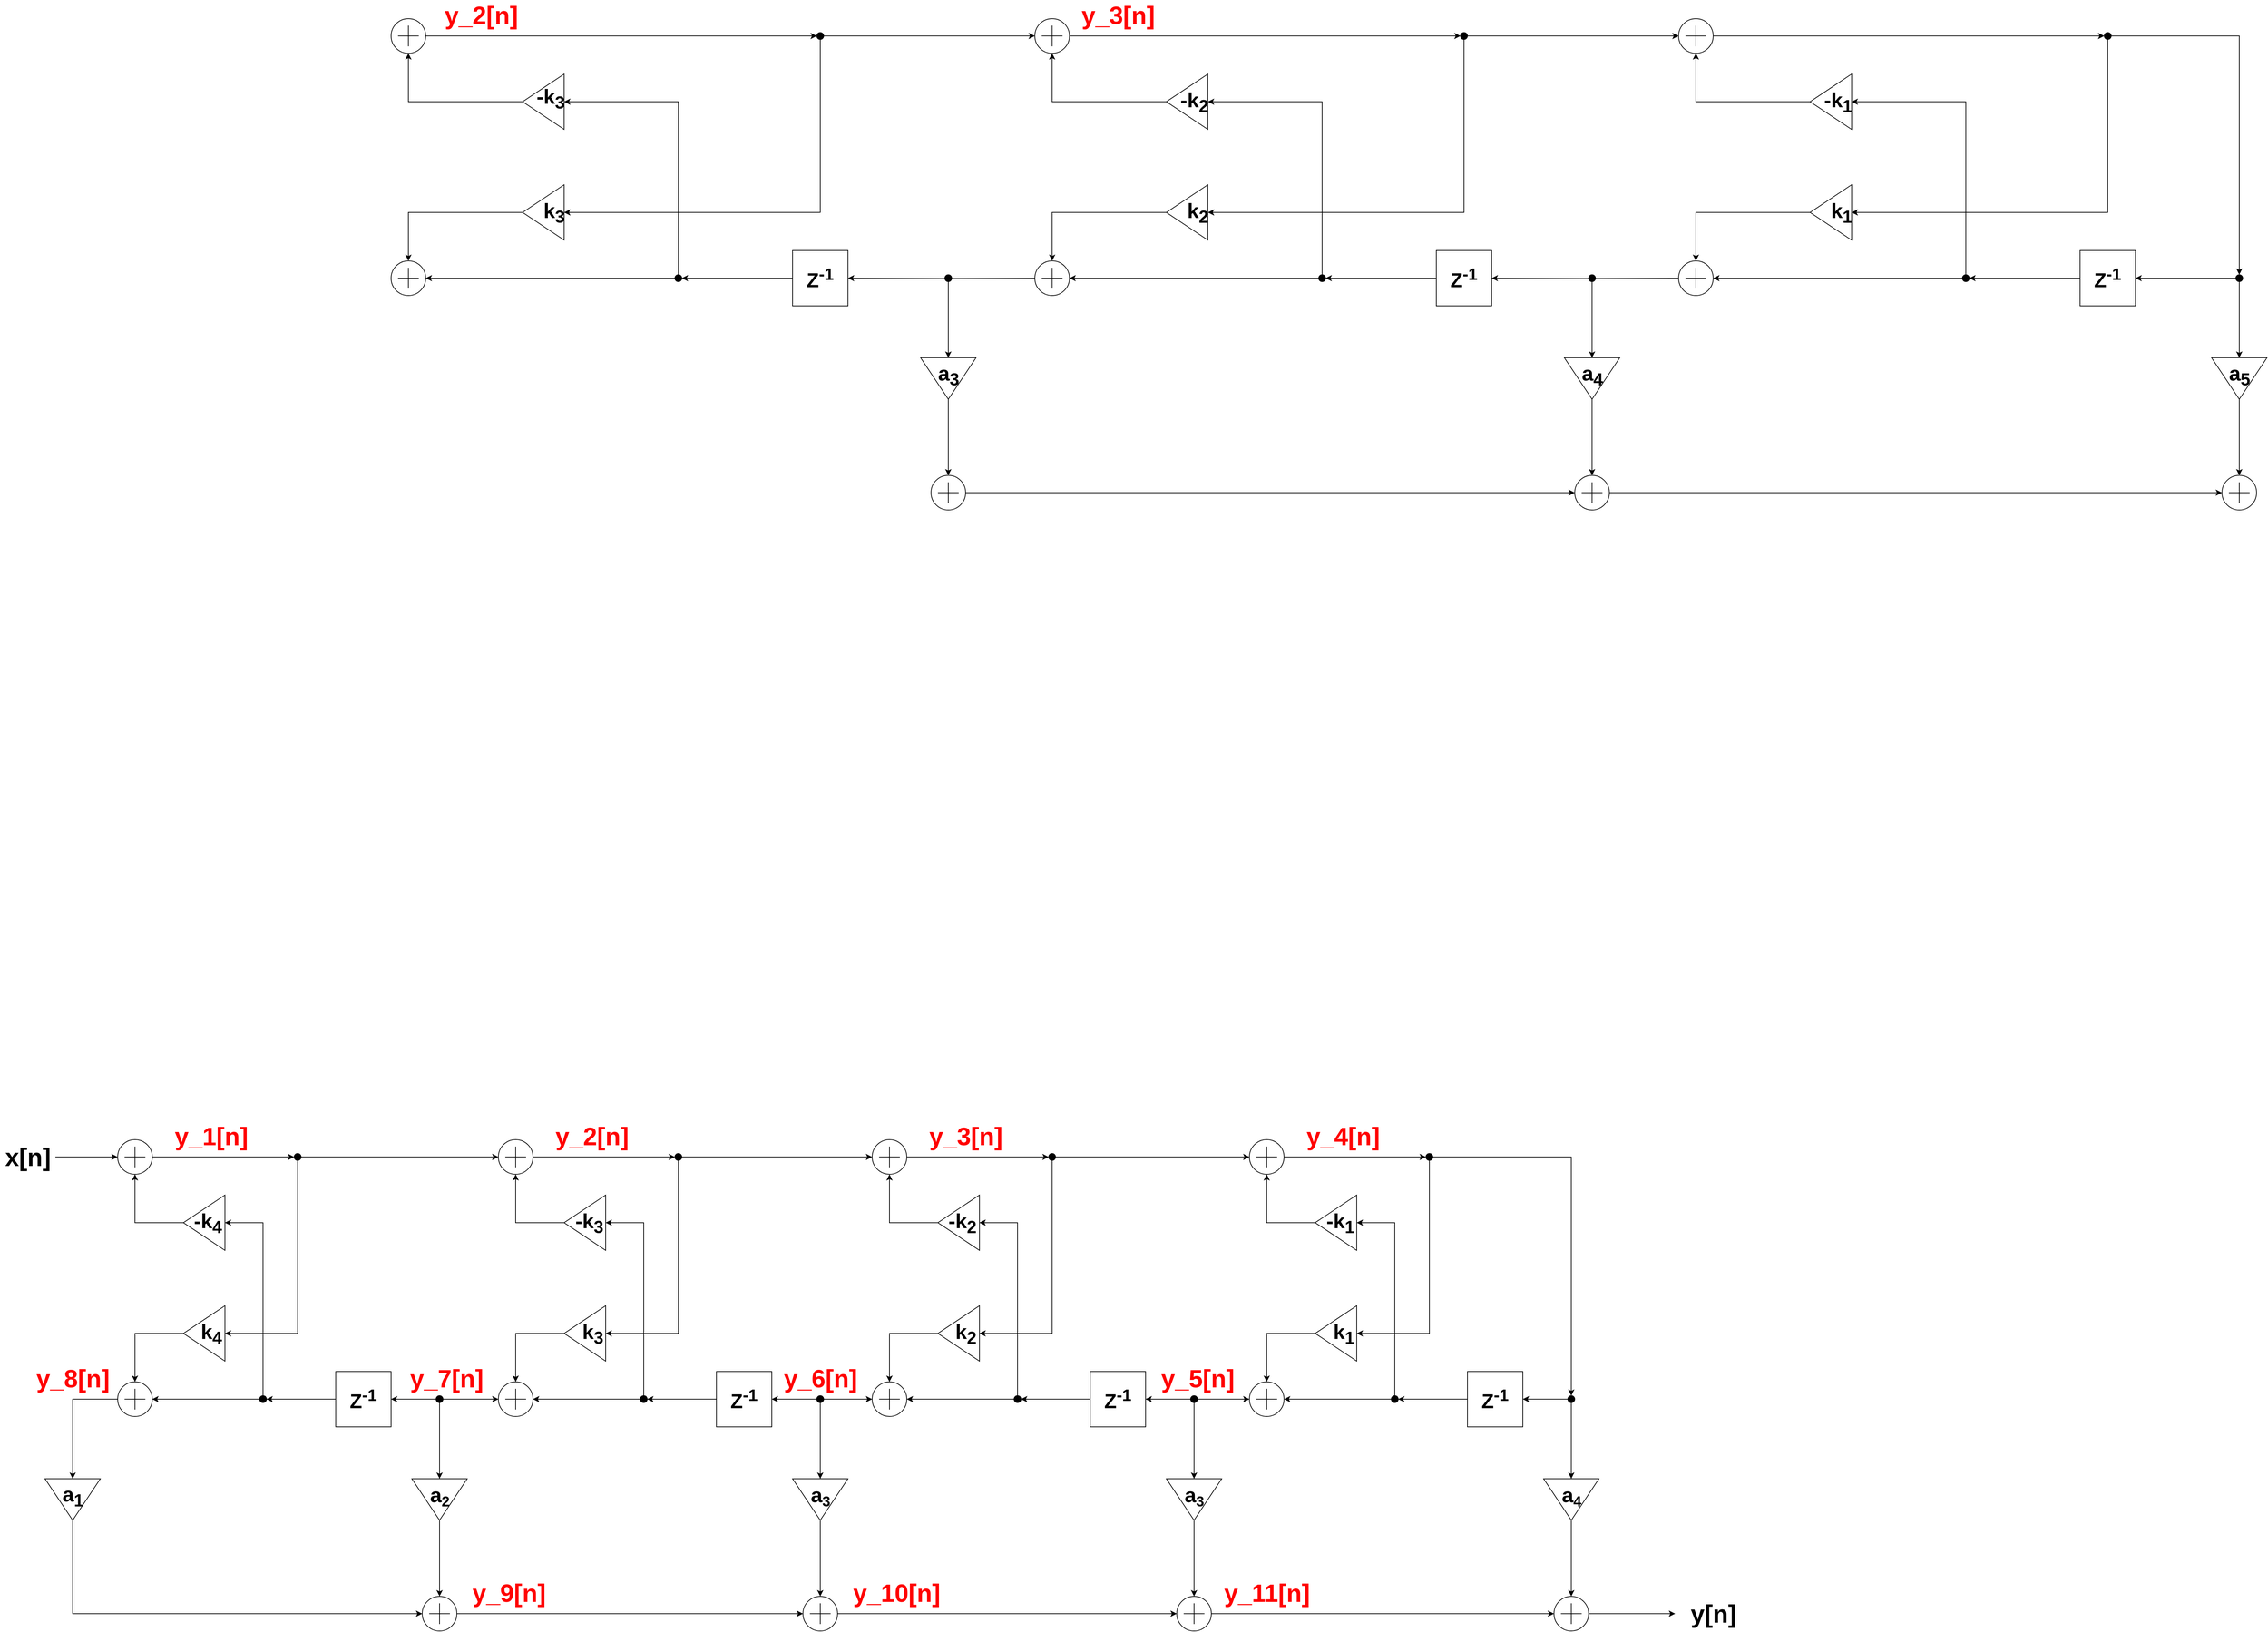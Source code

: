 <mxfile version="13.7.9" type="device"><diagram id="TLH9HuX4x9s3kHmrt8FE" name="Page-1"><mxGraphModel dx="3348" dy="2970" grid="0" gridSize="10" guides="1" tooltips="1" connect="1" arrows="1" fold="1" page="0" pageScale="1" pageWidth="3300" pageHeight="2339" math="0" shadow="0"><root><mxCell id="0"/><mxCell id="1" parent="0"/><mxCell id="tCllTkz69A5G_KE0RutI-3" value="" style="verticalLabelPosition=bottom;shadow=0;dashed=0;align=center;html=1;verticalAlign=top;shape=mxgraph.electrical.abstract.summation_point;" parent="1" vertex="1"><mxGeometry x="-395" y="400" width="50" height="50" as="geometry"/></mxCell><mxCell id="tCllTkz69A5G_KE0RutI-106" style="edgeStyle=orthogonalEdgeStyle;rounded=0;orthogonalLoop=1;jettySize=auto;html=1;entryX=0;entryY=0.5;entryDx=0;entryDy=0;" parent="1" source="tCllTkz69A5G_KE0RutI-8" target="tCllTkz69A5G_KE0RutI-105" edge="1"><mxGeometry relative="1" as="geometry"/></mxCell><mxCell id="tCllTkz69A5G_KE0RutI-8" value="" style="verticalLabelPosition=bottom;shadow=0;dashed=0;align=center;html=1;verticalAlign=top;shape=mxgraph.electrical.abstract.summation_point;" parent="1" vertex="1"><mxGeometry x="-395" y="750" width="50" height="50" as="geometry"/></mxCell><mxCell id="tCllTkz69A5G_KE0RutI-36" style="edgeStyle=orthogonalEdgeStyle;rounded=0;orthogonalLoop=1;jettySize=auto;html=1;" parent="1" source="tCllTkz69A5G_KE0RutI-87" target="tCllTkz69A5G_KE0RutI-26" edge="1"><mxGeometry relative="1" as="geometry"><mxPoint x="440" y="775" as="sourcePoint"/></mxGeometry></mxCell><mxCell id="tCllTkz69A5G_KE0RutI-30" style="edgeStyle=orthogonalEdgeStyle;rounded=0;orthogonalLoop=1;jettySize=auto;html=1;" parent="1" source="tCllTkz69A5G_KE0RutI-24" target="tCllTkz69A5G_KE0RutI-3" edge="1"><mxGeometry relative="1" as="geometry"/></mxCell><mxCell id="tCllTkz69A5G_KE0RutI-24" value="" style="triangle;whiteSpace=wrap;html=1;rotation=-180;" parent="1" vertex="1"><mxGeometry x="-300" y="480" width="60" height="80" as="geometry"/></mxCell><mxCell id="tCllTkz69A5G_KE0RutI-29" style="edgeStyle=orthogonalEdgeStyle;rounded=0;orthogonalLoop=1;jettySize=auto;html=1;entryX=0.5;entryY=0;entryDx=0;entryDy=0;entryPerimeter=0;" parent="1" source="tCllTkz69A5G_KE0RutI-25" target="tCllTkz69A5G_KE0RutI-8" edge="1"><mxGeometry relative="1" as="geometry"/></mxCell><mxCell id="tCllTkz69A5G_KE0RutI-25" value="" style="triangle;whiteSpace=wrap;html=1;rotation=-180;" parent="1" vertex="1"><mxGeometry x="-300" y="640" width="60" height="80" as="geometry"/></mxCell><mxCell id="tCllTkz69A5G_KE0RutI-27" style="edgeStyle=orthogonalEdgeStyle;rounded=0;orthogonalLoop=1;jettySize=auto;html=1;entryX=0;entryY=0.5;entryDx=0;entryDy=0;" parent="1" source="tCllTkz69A5G_KE0RutI-37" target="tCllTkz69A5G_KE0RutI-24" edge="1"><mxGeometry relative="1" as="geometry"><Array as="points"><mxPoint x="-185" y="520"/></Array></mxGeometry></mxCell><mxCell id="tCllTkz69A5G_KE0RutI-28" style="edgeStyle=orthogonalEdgeStyle;rounded=0;orthogonalLoop=1;jettySize=auto;html=1;entryX=1;entryY=0.5;entryDx=0;entryDy=0;entryPerimeter=0;" parent="1" source="tCllTkz69A5G_KE0RutI-37" target="tCllTkz69A5G_KE0RutI-8" edge="1"><mxGeometry relative="1" as="geometry"/></mxCell><mxCell id="tCllTkz69A5G_KE0RutI-26" value="&lt;b style=&quot;font-size: 29px&quot;&gt;Z&lt;sup&gt;-1&lt;/sup&gt;&lt;/b&gt;" style="whiteSpace=wrap;html=1;aspect=fixed;" parent="1" vertex="1"><mxGeometry x="-80" y="735" width="80" height="80" as="geometry"/></mxCell><mxCell id="tCllTkz69A5G_KE0RutI-35" style="edgeStyle=orthogonalEdgeStyle;rounded=0;orthogonalLoop=1;jettySize=auto;html=1;entryX=0;entryY=0.5;entryDx=0;entryDy=0;" parent="1" source="tCllTkz69A5G_KE0RutI-32" target="tCllTkz69A5G_KE0RutI-25" edge="1"><mxGeometry relative="1" as="geometry"><Array as="points"><mxPoint x="-135" y="680"/></Array></mxGeometry></mxCell><mxCell id="6Hbi205XoIA7AJZ-LuTN-124" style="edgeStyle=orthogonalEdgeStyle;rounded=0;orthogonalLoop=1;jettySize=auto;html=1;" edge="1" parent="1" source="tCllTkz69A5G_KE0RutI-32" target="6Hbi205XoIA7AJZ-LuTN-87"><mxGeometry relative="1" as="geometry"><mxPoint x="110" y="425" as="targetPoint"/></mxGeometry></mxCell><mxCell id="tCllTkz69A5G_KE0RutI-32" value="" style="ellipse;whiteSpace=wrap;html=1;aspect=fixed;fillColor=#000000;" parent="1" vertex="1"><mxGeometry x="-140" y="420" width="10" height="10" as="geometry"/></mxCell><mxCell id="tCllTkz69A5G_KE0RutI-34" style="edgeStyle=orthogonalEdgeStyle;rounded=0;orthogonalLoop=1;jettySize=auto;html=1;entryX=0;entryY=0.5;entryDx=0;entryDy=0;entryPerimeter=0;" parent="1" source="tCllTkz69A5G_KE0RutI-3" target="tCllTkz69A5G_KE0RutI-32" edge="1"><mxGeometry relative="1" as="geometry"><mxPoint x="-440" y="425" as="sourcePoint"/><mxPoint x="440" y="425" as="targetPoint"/></mxGeometry></mxCell><mxCell id="tCllTkz69A5G_KE0RutI-38" style="edgeStyle=orthogonalEdgeStyle;rounded=0;orthogonalLoop=1;jettySize=auto;html=1;entryX=1;entryY=0.5;entryDx=0;entryDy=0;entryPerimeter=0;" parent="1" source="tCllTkz69A5G_KE0RutI-26" target="tCllTkz69A5G_KE0RutI-37" edge="1"><mxGeometry relative="1" as="geometry"><mxPoint x="90" y="775" as="sourcePoint"/><mxPoint x="-440" y="775" as="targetPoint"/></mxGeometry></mxCell><mxCell id="tCllTkz69A5G_KE0RutI-104" style="edgeStyle=orthogonalEdgeStyle;rounded=0;orthogonalLoop=1;jettySize=auto;html=1;" parent="1" source="tCllTkz69A5G_KE0RutI-87" target="tCllTkz69A5G_KE0RutI-92" edge="1"><mxGeometry relative="1" as="geometry"/></mxCell><mxCell id="6Hbi205XoIA7AJZ-LuTN-123" style="edgeStyle=orthogonalEdgeStyle;rounded=0;orthogonalLoop=1;jettySize=auto;html=1;entryX=0;entryY=0.5;entryDx=0;entryDy=0;entryPerimeter=0;" edge="1" parent="1" source="tCllTkz69A5G_KE0RutI-87" target="6Hbi205XoIA7AJZ-LuTN-89"><mxGeometry relative="1" as="geometry"/></mxCell><mxCell id="tCllTkz69A5G_KE0RutI-87" value="" style="ellipse;whiteSpace=wrap;html=1;aspect=fixed;fillColor=#000000;" parent="1" vertex="1"><mxGeometry x="65" y="770" width="10" height="10" as="geometry"/></mxCell><mxCell id="tCllTkz69A5G_KE0RutI-112" style="edgeStyle=orthogonalEdgeStyle;rounded=0;orthogonalLoop=1;jettySize=auto;html=1;entryX=0.5;entryY=0;entryDx=0;entryDy=0;entryPerimeter=0;" parent="1" source="tCllTkz69A5G_KE0RutI-92" target="tCllTkz69A5G_KE0RutI-107" edge="1"><mxGeometry relative="1" as="geometry"/></mxCell><mxCell id="tCllTkz69A5G_KE0RutI-92" value="" style="triangle;whiteSpace=wrap;html=1;rotation=90;" parent="1" vertex="1"><mxGeometry x="40" y="880" width="60" height="80" as="geometry"/></mxCell><mxCell id="tCllTkz69A5G_KE0RutI-111" style="edgeStyle=orthogonalEdgeStyle;rounded=0;orthogonalLoop=1;jettySize=auto;html=1;entryX=0;entryY=0.5;entryDx=0;entryDy=0;entryPerimeter=0;exitX=1;exitY=0.5;exitDx=0;exitDy=0;" parent="1" source="tCllTkz69A5G_KE0RutI-105" target="tCllTkz69A5G_KE0RutI-107" edge="1"><mxGeometry relative="1" as="geometry"/></mxCell><mxCell id="tCllTkz69A5G_KE0RutI-105" value="" style="triangle;whiteSpace=wrap;html=1;rotation=90;" parent="1" vertex="1"><mxGeometry x="-490" y="880" width="60" height="80" as="geometry"/></mxCell><mxCell id="6Hbi205XoIA7AJZ-LuTN-125" style="edgeStyle=orthogonalEdgeStyle;rounded=0;orthogonalLoop=1;jettySize=auto;html=1;entryX=0;entryY=0.5;entryDx=0;entryDy=0;entryPerimeter=0;" edge="1" parent="1" source="tCllTkz69A5G_KE0RutI-107" target="6Hbi205XoIA7AJZ-LuTN-110"><mxGeometry relative="1" as="geometry"/></mxCell><mxCell id="tCllTkz69A5G_KE0RutI-107" value="" style="verticalLabelPosition=bottom;shadow=0;dashed=0;align=center;html=1;verticalAlign=top;shape=mxgraph.electrical.abstract.summation_point;" parent="1" vertex="1"><mxGeometry x="45" y="1060" width="50" height="50" as="geometry"/></mxCell><mxCell id="tCllTkz69A5G_KE0RutI-120" style="edgeStyle=orthogonalEdgeStyle;rounded=0;orthogonalLoop=1;jettySize=auto;html=1;entryX=0;entryY=0.5;entryDx=0;entryDy=0;entryPerimeter=0;" parent="1" source="tCllTkz69A5G_KE0RutI-119" target="tCllTkz69A5G_KE0RutI-3" edge="1"><mxGeometry relative="1" as="geometry"/></mxCell><mxCell id="tCllTkz69A5G_KE0RutI-119" value="&lt;b&gt;&lt;font style=&quot;font-size: 36px&quot;&gt;x[n]&lt;/font&gt;&lt;/b&gt;" style="text;html=1;align=center;verticalAlign=middle;resizable=0;points=[];autosize=1;" parent="1" vertex="1"><mxGeometry x="-565" y="410" width="80" height="30" as="geometry"/></mxCell><mxCell id="tCllTkz69A5G_KE0RutI-124" value="&lt;b&gt;&lt;font style=&quot;font-size: 30px&quot;&gt;a&lt;sub&gt;1&lt;/sub&gt;&lt;/font&gt;&lt;/b&gt;" style="text;html=1;align=center;verticalAlign=middle;resizable=0;points=[];autosize=1;" parent="1" vertex="1"><mxGeometry x="-485" y="900" width="50" height="30" as="geometry"/></mxCell><mxCell id="tCllTkz69A5G_KE0RutI-125" value="&lt;b&gt;&lt;font style=&quot;font-size: 30px&quot;&gt;a&lt;/font&gt;&lt;font style=&quot;font-size: 25px&quot;&gt;&lt;sub&gt;2&lt;/sub&gt;&lt;/font&gt;&lt;/b&gt;" style="text;html=1;align=center;verticalAlign=middle;resizable=0;points=[];autosize=1;" parent="1" vertex="1"><mxGeometry x="50" y="900" width="40" height="30" as="geometry"/></mxCell><mxCell id="tCllTkz69A5G_KE0RutI-135" value="&lt;span style=&quot;font-size: 30px&quot;&gt;&lt;b&gt;k&lt;sub&gt;4&lt;/sub&gt;&lt;/b&gt;&lt;/span&gt;" style="text;html=1;align=center;verticalAlign=middle;resizable=0;points=[];autosize=1;" parent="1" vertex="1"><mxGeometry x="-285" y="665" width="50" height="30" as="geometry"/></mxCell><mxCell id="tCllTkz69A5G_KE0RutI-136" value="&lt;span style=&quot;font-size: 30px&quot;&gt;&lt;b&gt;-k&lt;sub&gt;4&lt;/sub&gt;&lt;/b&gt;&lt;/span&gt;" style="text;html=1;align=center;verticalAlign=middle;resizable=0;points=[];autosize=1;" parent="1" vertex="1"><mxGeometry x="-295" y="505" width="60" height="30" as="geometry"/></mxCell><mxCell id="tCllTkz69A5G_KE0RutI-140" value="&lt;b&gt;&lt;font style=&quot;font-size: 36px&quot;&gt;y_1[n]&lt;/font&gt;&lt;/b&gt;" style="text;html=1;align=center;verticalAlign=middle;resizable=0;points=[];autosize=1;fontColor=#FF0000;" parent="1" vertex="1"><mxGeometry x="-320" y="380" width="120" height="30" as="geometry"/></mxCell><mxCell id="tCllTkz69A5G_KE0RutI-147" value="&lt;b&gt;&lt;font style=&quot;font-size: 36px&quot;&gt;y_8[n]&lt;/font&gt;&lt;/b&gt;" style="text;html=1;align=center;verticalAlign=middle;resizable=0;points=[];autosize=1;fontColor=#FF0000;" parent="1" vertex="1"><mxGeometry x="-520" y="730" width="120" height="30" as="geometry"/></mxCell><mxCell id="tCllTkz69A5G_KE0RutI-37" value="" style="ellipse;whiteSpace=wrap;html=1;aspect=fixed;fillColor=#000000;" parent="1" vertex="1"><mxGeometry x="-190" y="770" width="10" height="10" as="geometry"/></mxCell><mxCell id="6Hbi205XoIA7AJZ-LuTN-1" style="edgeStyle=orthogonalEdgeStyle;rounded=0;orthogonalLoop=1;jettySize=auto;html=1;entryX=0;entryY=0.5;entryDx=0;entryDy=0;" edge="1" parent="1" source="tCllTkz69A5G_KE0RutI-26" target="tCllTkz69A5G_KE0RutI-37"><mxGeometry relative="1" as="geometry"><mxPoint x="90" y="775" as="sourcePoint"/><mxPoint x="-240" y="520" as="targetPoint"/><Array as="points"><mxPoint x="-190" y="775"/></Array></mxGeometry></mxCell><mxCell id="6Hbi205XoIA7AJZ-LuTN-2" style="edgeStyle=orthogonalEdgeStyle;rounded=0;orthogonalLoop=1;jettySize=auto;html=1;entryX=0;entryY=0.5;entryDx=0;entryDy=0;entryPerimeter=0;" edge="1" parent="1" source="6Hbi205XoIA7AJZ-LuTN-14"><mxGeometry relative="1" as="geometry"><mxPoint x="930" y="-1195" as="targetPoint"/></mxGeometry></mxCell><mxCell id="6Hbi205XoIA7AJZ-LuTN-3" value="" style="verticalLabelPosition=bottom;shadow=0;dashed=0;align=center;html=1;verticalAlign=top;shape=mxgraph.electrical.abstract.summation_point;" vertex="1" parent="1"><mxGeometry y="-1220" width="50" height="50" as="geometry"/></mxCell><mxCell id="6Hbi205XoIA7AJZ-LuTN-4" value="" style="verticalLabelPosition=bottom;shadow=0;dashed=0;align=center;html=1;verticalAlign=top;shape=mxgraph.electrical.abstract.summation_point;" vertex="1" parent="1"><mxGeometry y="-870" width="50" height="50" as="geometry"/></mxCell><mxCell id="6Hbi205XoIA7AJZ-LuTN-5" style="edgeStyle=orthogonalEdgeStyle;rounded=0;orthogonalLoop=1;jettySize=auto;html=1;" edge="1" parent="1" target="6Hbi205XoIA7AJZ-LuTN-12"><mxGeometry relative="1" as="geometry"><mxPoint x="930" y="-845" as="sourcePoint"/></mxGeometry></mxCell><mxCell id="6Hbi205XoIA7AJZ-LuTN-6" style="edgeStyle=orthogonalEdgeStyle;rounded=0;orthogonalLoop=1;jettySize=auto;html=1;" edge="1" parent="1" source="6Hbi205XoIA7AJZ-LuTN-7" target="6Hbi205XoIA7AJZ-LuTN-3"><mxGeometry relative="1" as="geometry"/></mxCell><mxCell id="6Hbi205XoIA7AJZ-LuTN-7" value="" style="triangle;whiteSpace=wrap;html=1;rotation=-180;" vertex="1" parent="1"><mxGeometry x="190" y="-1140" width="60" height="80" as="geometry"/></mxCell><mxCell id="6Hbi205XoIA7AJZ-LuTN-8" style="edgeStyle=orthogonalEdgeStyle;rounded=0;orthogonalLoop=1;jettySize=auto;html=1;entryX=0.5;entryY=0;entryDx=0;entryDy=0;entryPerimeter=0;" edge="1" parent="1" source="6Hbi205XoIA7AJZ-LuTN-9" target="6Hbi205XoIA7AJZ-LuTN-4"><mxGeometry relative="1" as="geometry"/></mxCell><mxCell id="6Hbi205XoIA7AJZ-LuTN-9" value="" style="triangle;whiteSpace=wrap;html=1;rotation=-180;" vertex="1" parent="1"><mxGeometry x="190" y="-980" width="60" height="80" as="geometry"/></mxCell><mxCell id="6Hbi205XoIA7AJZ-LuTN-10" style="edgeStyle=orthogonalEdgeStyle;rounded=0;orthogonalLoop=1;jettySize=auto;html=1;entryX=0;entryY=0.5;entryDx=0;entryDy=0;" edge="1" parent="1" source="6Hbi205XoIA7AJZ-LuTN-12" target="6Hbi205XoIA7AJZ-LuTN-7"><mxGeometry relative="1" as="geometry"/></mxCell><mxCell id="6Hbi205XoIA7AJZ-LuTN-11" style="edgeStyle=orthogonalEdgeStyle;rounded=0;orthogonalLoop=1;jettySize=auto;html=1;entryX=1;entryY=0.5;entryDx=0;entryDy=0;entryPerimeter=0;" edge="1" parent="1" source="6Hbi205XoIA7AJZ-LuTN-16" target="6Hbi205XoIA7AJZ-LuTN-4"><mxGeometry relative="1" as="geometry"/></mxCell><mxCell id="6Hbi205XoIA7AJZ-LuTN-12" value="&lt;b style=&quot;font-size: 29px&quot;&gt;Z&lt;sup&gt;-1&lt;/sup&gt;&lt;/b&gt;" style="whiteSpace=wrap;html=1;aspect=fixed;" vertex="1" parent="1"><mxGeometry x="580" y="-885" width="80" height="80" as="geometry"/></mxCell><mxCell id="6Hbi205XoIA7AJZ-LuTN-13" style="edgeStyle=orthogonalEdgeStyle;rounded=0;orthogonalLoop=1;jettySize=auto;html=1;entryX=0;entryY=0.5;entryDx=0;entryDy=0;" edge="1" parent="1" source="6Hbi205XoIA7AJZ-LuTN-14" target="6Hbi205XoIA7AJZ-LuTN-9"><mxGeometry relative="1" as="geometry"><Array as="points"><mxPoint x="620" y="-940"/></Array></mxGeometry></mxCell><mxCell id="6Hbi205XoIA7AJZ-LuTN-14" value="" style="ellipse;whiteSpace=wrap;html=1;aspect=fixed;fillColor=#000000;" vertex="1" parent="1"><mxGeometry x="615" y="-1200" width="10" height="10" as="geometry"/></mxCell><mxCell id="6Hbi205XoIA7AJZ-LuTN-15" style="edgeStyle=orthogonalEdgeStyle;rounded=0;orthogonalLoop=1;jettySize=auto;html=1;entryX=0;entryY=0.5;entryDx=0;entryDy=0;entryPerimeter=0;" edge="1" parent="1" source="6Hbi205XoIA7AJZ-LuTN-3" target="6Hbi205XoIA7AJZ-LuTN-14"><mxGeometry relative="1" as="geometry"><mxPoint x="50" y="-1195" as="sourcePoint"/><mxPoint x="930" y="-1195" as="targetPoint"/></mxGeometry></mxCell><mxCell id="6Hbi205XoIA7AJZ-LuTN-16" value="" style="ellipse;whiteSpace=wrap;html=1;aspect=fixed;fillColor=#000000;" vertex="1" parent="1"><mxGeometry x="410" y="-850" width="10" height="10" as="geometry"/></mxCell><mxCell id="6Hbi205XoIA7AJZ-LuTN-17" style="edgeStyle=orthogonalEdgeStyle;rounded=0;orthogonalLoop=1;jettySize=auto;html=1;entryX=1;entryY=0.5;entryDx=0;entryDy=0;entryPerimeter=0;" edge="1" parent="1" source="6Hbi205XoIA7AJZ-LuTN-12" target="6Hbi205XoIA7AJZ-LuTN-16"><mxGeometry relative="1" as="geometry"><mxPoint x="580" y="-845" as="sourcePoint"/><mxPoint x="50" y="-845" as="targetPoint"/></mxGeometry></mxCell><mxCell id="6Hbi205XoIA7AJZ-LuTN-18" style="edgeStyle=orthogonalEdgeStyle;rounded=0;orthogonalLoop=1;jettySize=auto;html=1;entryX=0;entryY=0.5;entryDx=0;entryDy=0;entryPerimeter=0;" edge="1" parent="1" source="6Hbi205XoIA7AJZ-LuTN-30"><mxGeometry relative="1" as="geometry"><mxPoint x="1860" y="-1195" as="targetPoint"/></mxGeometry></mxCell><mxCell id="6Hbi205XoIA7AJZ-LuTN-19" value="" style="verticalLabelPosition=bottom;shadow=0;dashed=0;align=center;html=1;verticalAlign=top;shape=mxgraph.electrical.abstract.summation_point;" vertex="1" parent="1"><mxGeometry x="930" y="-1220" width="50" height="50" as="geometry"/></mxCell><mxCell id="6Hbi205XoIA7AJZ-LuTN-20" value="" style="verticalLabelPosition=bottom;shadow=0;dashed=0;align=center;html=1;verticalAlign=top;shape=mxgraph.electrical.abstract.summation_point;" vertex="1" parent="1"><mxGeometry x="930" y="-870" width="50" height="50" as="geometry"/></mxCell><mxCell id="6Hbi205XoIA7AJZ-LuTN-21" style="edgeStyle=orthogonalEdgeStyle;rounded=0;orthogonalLoop=1;jettySize=auto;html=1;" edge="1" parent="1" target="6Hbi205XoIA7AJZ-LuTN-28"><mxGeometry relative="1" as="geometry"><mxPoint x="1860" y="-845" as="sourcePoint"/></mxGeometry></mxCell><mxCell id="6Hbi205XoIA7AJZ-LuTN-22" style="edgeStyle=orthogonalEdgeStyle;rounded=0;orthogonalLoop=1;jettySize=auto;html=1;" edge="1" parent="1" source="6Hbi205XoIA7AJZ-LuTN-23" target="6Hbi205XoIA7AJZ-LuTN-19"><mxGeometry relative="1" as="geometry"/></mxCell><mxCell id="6Hbi205XoIA7AJZ-LuTN-23" value="" style="triangle;whiteSpace=wrap;html=1;rotation=-180;" vertex="1" parent="1"><mxGeometry x="1120" y="-1140" width="60" height="80" as="geometry"/></mxCell><mxCell id="6Hbi205XoIA7AJZ-LuTN-24" style="edgeStyle=orthogonalEdgeStyle;rounded=0;orthogonalLoop=1;jettySize=auto;html=1;entryX=0.5;entryY=0;entryDx=0;entryDy=0;entryPerimeter=0;" edge="1" parent="1" source="6Hbi205XoIA7AJZ-LuTN-25" target="6Hbi205XoIA7AJZ-LuTN-20"><mxGeometry relative="1" as="geometry"/></mxCell><mxCell id="6Hbi205XoIA7AJZ-LuTN-25" value="" style="triangle;whiteSpace=wrap;html=1;rotation=-180;" vertex="1" parent="1"><mxGeometry x="1120" y="-980" width="60" height="80" as="geometry"/></mxCell><mxCell id="6Hbi205XoIA7AJZ-LuTN-26" style="edgeStyle=orthogonalEdgeStyle;rounded=0;orthogonalLoop=1;jettySize=auto;html=1;entryX=0;entryY=0.5;entryDx=0;entryDy=0;" edge="1" parent="1" source="6Hbi205XoIA7AJZ-LuTN-28" target="6Hbi205XoIA7AJZ-LuTN-23"><mxGeometry relative="1" as="geometry"/></mxCell><mxCell id="6Hbi205XoIA7AJZ-LuTN-27" style="edgeStyle=orthogonalEdgeStyle;rounded=0;orthogonalLoop=1;jettySize=auto;html=1;entryX=1;entryY=0.5;entryDx=0;entryDy=0;entryPerimeter=0;" edge="1" parent="1" source="6Hbi205XoIA7AJZ-LuTN-32" target="6Hbi205XoIA7AJZ-LuTN-20"><mxGeometry relative="1" as="geometry"/></mxCell><mxCell id="6Hbi205XoIA7AJZ-LuTN-28" value="&lt;b style=&quot;font-size: 29px&quot;&gt;Z&lt;sup&gt;-1&lt;/sup&gt;&lt;/b&gt;" style="whiteSpace=wrap;html=1;aspect=fixed;" vertex="1" parent="1"><mxGeometry x="1510" y="-885" width="80" height="80" as="geometry"/></mxCell><mxCell id="6Hbi205XoIA7AJZ-LuTN-29" style="edgeStyle=orthogonalEdgeStyle;rounded=0;orthogonalLoop=1;jettySize=auto;html=1;entryX=0;entryY=0.5;entryDx=0;entryDy=0;" edge="1" parent="1" source="6Hbi205XoIA7AJZ-LuTN-30" target="6Hbi205XoIA7AJZ-LuTN-25"><mxGeometry relative="1" as="geometry"><Array as="points"><mxPoint x="1550" y="-940"/></Array></mxGeometry></mxCell><mxCell id="6Hbi205XoIA7AJZ-LuTN-30" value="" style="ellipse;whiteSpace=wrap;html=1;aspect=fixed;fillColor=#000000;" vertex="1" parent="1"><mxGeometry x="1545" y="-1200" width="10" height="10" as="geometry"/></mxCell><mxCell id="6Hbi205XoIA7AJZ-LuTN-31" style="edgeStyle=orthogonalEdgeStyle;rounded=0;orthogonalLoop=1;jettySize=auto;html=1;entryX=0;entryY=0.5;entryDx=0;entryDy=0;entryPerimeter=0;" edge="1" parent="1" source="6Hbi205XoIA7AJZ-LuTN-19" target="6Hbi205XoIA7AJZ-LuTN-30"><mxGeometry relative="1" as="geometry"><mxPoint x="980" y="-1195" as="sourcePoint"/><mxPoint x="1860" y="-1195" as="targetPoint"/></mxGeometry></mxCell><mxCell id="6Hbi205XoIA7AJZ-LuTN-32" value="" style="ellipse;whiteSpace=wrap;html=1;aspect=fixed;fillColor=#000000;" vertex="1" parent="1"><mxGeometry x="1340" y="-850" width="10" height="10" as="geometry"/></mxCell><mxCell id="6Hbi205XoIA7AJZ-LuTN-33" style="edgeStyle=orthogonalEdgeStyle;rounded=0;orthogonalLoop=1;jettySize=auto;html=1;entryX=1;entryY=0.5;entryDx=0;entryDy=0;entryPerimeter=0;" edge="1" parent="1" source="6Hbi205XoIA7AJZ-LuTN-28" target="6Hbi205XoIA7AJZ-LuTN-32"><mxGeometry relative="1" as="geometry"><mxPoint x="1510" y="-845" as="sourcePoint"/><mxPoint x="980" y="-845" as="targetPoint"/></mxGeometry></mxCell><mxCell id="6Hbi205XoIA7AJZ-LuTN-34" value="" style="verticalLabelPosition=bottom;shadow=0;dashed=0;align=center;html=1;verticalAlign=top;shape=mxgraph.electrical.abstract.summation_point;" vertex="1" parent="1"><mxGeometry x="1860" y="-1220" width="50" height="50" as="geometry"/></mxCell><mxCell id="6Hbi205XoIA7AJZ-LuTN-35" value="" style="verticalLabelPosition=bottom;shadow=0;dashed=0;align=center;html=1;verticalAlign=top;shape=mxgraph.electrical.abstract.summation_point;" vertex="1" parent="1"><mxGeometry x="1860" y="-870" width="50" height="50" as="geometry"/></mxCell><mxCell id="6Hbi205XoIA7AJZ-LuTN-36" style="edgeStyle=orthogonalEdgeStyle;rounded=0;orthogonalLoop=1;jettySize=auto;html=1;" edge="1" parent="1" source="6Hbi205XoIA7AJZ-LuTN-37" target="6Hbi205XoIA7AJZ-LuTN-34"><mxGeometry relative="1" as="geometry"/></mxCell><mxCell id="6Hbi205XoIA7AJZ-LuTN-37" value="" style="triangle;whiteSpace=wrap;html=1;rotation=-180;" vertex="1" parent="1"><mxGeometry x="2050" y="-1140" width="60" height="80" as="geometry"/></mxCell><mxCell id="6Hbi205XoIA7AJZ-LuTN-38" style="edgeStyle=orthogonalEdgeStyle;rounded=0;orthogonalLoop=1;jettySize=auto;html=1;entryX=0.5;entryY=0;entryDx=0;entryDy=0;entryPerimeter=0;" edge="1" parent="1" source="6Hbi205XoIA7AJZ-LuTN-39" target="6Hbi205XoIA7AJZ-LuTN-35"><mxGeometry relative="1" as="geometry"/></mxCell><mxCell id="6Hbi205XoIA7AJZ-LuTN-39" value="" style="triangle;whiteSpace=wrap;html=1;rotation=-180;" vertex="1" parent="1"><mxGeometry x="2050" y="-980" width="60" height="80" as="geometry"/></mxCell><mxCell id="6Hbi205XoIA7AJZ-LuTN-40" style="edgeStyle=orthogonalEdgeStyle;rounded=0;orthogonalLoop=1;jettySize=auto;html=1;entryX=0;entryY=0.5;entryDx=0;entryDy=0;" edge="1" parent="1" source="6Hbi205XoIA7AJZ-LuTN-42" target="6Hbi205XoIA7AJZ-LuTN-37"><mxGeometry relative="1" as="geometry"/></mxCell><mxCell id="6Hbi205XoIA7AJZ-LuTN-41" style="edgeStyle=orthogonalEdgeStyle;rounded=0;orthogonalLoop=1;jettySize=auto;html=1;entryX=1;entryY=0.5;entryDx=0;entryDy=0;entryPerimeter=0;" edge="1" parent="1" source="6Hbi205XoIA7AJZ-LuTN-46" target="6Hbi205XoIA7AJZ-LuTN-35"><mxGeometry relative="1" as="geometry"/></mxCell><mxCell id="6Hbi205XoIA7AJZ-LuTN-42" value="&lt;b style=&quot;font-size: 29px&quot;&gt;Z&lt;sup&gt;-1&lt;/sup&gt;&lt;/b&gt;" style="whiteSpace=wrap;html=1;aspect=fixed;" vertex="1" parent="1"><mxGeometry x="2440" y="-885" width="80" height="80" as="geometry"/></mxCell><mxCell id="6Hbi205XoIA7AJZ-LuTN-43" style="edgeStyle=orthogonalEdgeStyle;rounded=0;orthogonalLoop=1;jettySize=auto;html=1;entryX=0;entryY=0.5;entryDx=0;entryDy=0;" edge="1" parent="1" source="6Hbi205XoIA7AJZ-LuTN-44" target="6Hbi205XoIA7AJZ-LuTN-39"><mxGeometry relative="1" as="geometry"><Array as="points"><mxPoint x="2480" y="-940"/></Array></mxGeometry></mxCell><mxCell id="6Hbi205XoIA7AJZ-LuTN-44" value="" style="ellipse;whiteSpace=wrap;html=1;aspect=fixed;fillColor=#000000;" vertex="1" parent="1"><mxGeometry x="2475" y="-1200" width="10" height="10" as="geometry"/></mxCell><mxCell id="6Hbi205XoIA7AJZ-LuTN-45" style="edgeStyle=orthogonalEdgeStyle;rounded=0;orthogonalLoop=1;jettySize=auto;html=1;entryX=0;entryY=0.5;entryDx=0;entryDy=0;entryPerimeter=0;" edge="1" parent="1" source="6Hbi205XoIA7AJZ-LuTN-34" target="6Hbi205XoIA7AJZ-LuTN-44"><mxGeometry relative="1" as="geometry"><mxPoint x="1910" y="-1195" as="sourcePoint"/><mxPoint x="2790" y="-1195" as="targetPoint"/></mxGeometry></mxCell><mxCell id="6Hbi205XoIA7AJZ-LuTN-46" value="" style="ellipse;whiteSpace=wrap;html=1;aspect=fixed;fillColor=#000000;" vertex="1" parent="1"><mxGeometry x="2270" y="-850" width="10" height="10" as="geometry"/></mxCell><mxCell id="6Hbi205XoIA7AJZ-LuTN-47" style="edgeStyle=orthogonalEdgeStyle;rounded=0;orthogonalLoop=1;jettySize=auto;html=1;entryX=1;entryY=0.5;entryDx=0;entryDy=0;entryPerimeter=0;" edge="1" parent="1" source="6Hbi205XoIA7AJZ-LuTN-42" target="6Hbi205XoIA7AJZ-LuTN-46"><mxGeometry relative="1" as="geometry"><mxPoint x="2440" y="-845" as="sourcePoint"/><mxPoint x="1910" y="-845" as="targetPoint"/></mxGeometry></mxCell><mxCell id="6Hbi205XoIA7AJZ-LuTN-48" style="edgeStyle=orthogonalEdgeStyle;rounded=0;orthogonalLoop=1;jettySize=auto;html=1;" edge="1" parent="1" source="6Hbi205XoIA7AJZ-LuTN-49" target="6Hbi205XoIA7AJZ-LuTN-55"><mxGeometry relative="1" as="geometry"/></mxCell><mxCell id="6Hbi205XoIA7AJZ-LuTN-49" value="" style="ellipse;whiteSpace=wrap;html=1;aspect=fixed;fillColor=#000000;" vertex="1" parent="1"><mxGeometry x="800" y="-850" width="10" height="10" as="geometry"/></mxCell><mxCell id="6Hbi205XoIA7AJZ-LuTN-50" style="edgeStyle=orthogonalEdgeStyle;rounded=0;orthogonalLoop=1;jettySize=auto;html=1;" edge="1" parent="1" source="6Hbi205XoIA7AJZ-LuTN-51" target="6Hbi205XoIA7AJZ-LuTN-53"><mxGeometry relative="1" as="geometry"/></mxCell><mxCell id="6Hbi205XoIA7AJZ-LuTN-51" value="" style="ellipse;whiteSpace=wrap;html=1;aspect=fixed;fillColor=#000000;" vertex="1" parent="1"><mxGeometry x="1730" y="-850" width="10" height="10" as="geometry"/></mxCell><mxCell id="6Hbi205XoIA7AJZ-LuTN-52" style="edgeStyle=orthogonalEdgeStyle;rounded=0;orthogonalLoop=1;jettySize=auto;html=1;entryX=0.5;entryY=0;entryDx=0;entryDy=0;entryPerimeter=0;" edge="1" parent="1" source="6Hbi205XoIA7AJZ-LuTN-53" target="6Hbi205XoIA7AJZ-LuTN-65"><mxGeometry relative="1" as="geometry"/></mxCell><mxCell id="6Hbi205XoIA7AJZ-LuTN-53" value="" style="triangle;whiteSpace=wrap;html=1;rotation=90;" vertex="1" parent="1"><mxGeometry x="1705" y="-740" width="60" height="80" as="geometry"/></mxCell><mxCell id="6Hbi205XoIA7AJZ-LuTN-54" style="edgeStyle=orthogonalEdgeStyle;rounded=0;orthogonalLoop=1;jettySize=auto;html=1;entryX=0.5;entryY=0;entryDx=0;entryDy=0;entryPerimeter=0;" edge="1" parent="1" source="6Hbi205XoIA7AJZ-LuTN-55" target="6Hbi205XoIA7AJZ-LuTN-63"><mxGeometry relative="1" as="geometry"/></mxCell><mxCell id="6Hbi205XoIA7AJZ-LuTN-55" value="" style="triangle;whiteSpace=wrap;html=1;rotation=90;" vertex="1" parent="1"><mxGeometry x="775" y="-740" width="60" height="80" as="geometry"/></mxCell><mxCell id="6Hbi205XoIA7AJZ-LuTN-56" style="edgeStyle=orthogonalEdgeStyle;rounded=0;orthogonalLoop=1;jettySize=auto;html=1;entryX=0.5;entryY=0;entryDx=0;entryDy=0;entryPerimeter=0;" edge="1" parent="1" source="6Hbi205XoIA7AJZ-LuTN-57" target="6Hbi205XoIA7AJZ-LuTN-67"><mxGeometry relative="1" as="geometry"/></mxCell><mxCell id="6Hbi205XoIA7AJZ-LuTN-57" value="" style="triangle;whiteSpace=wrap;html=1;rotation=90;" vertex="1" parent="1"><mxGeometry x="2640" y="-740" width="60" height="80" as="geometry"/></mxCell><mxCell id="6Hbi205XoIA7AJZ-LuTN-58" style="edgeStyle=orthogonalEdgeStyle;rounded=0;orthogonalLoop=1;jettySize=auto;html=1;" edge="1" parent="1" source="6Hbi205XoIA7AJZ-LuTN-60" target="6Hbi205XoIA7AJZ-LuTN-42"><mxGeometry relative="1" as="geometry"/></mxCell><mxCell id="6Hbi205XoIA7AJZ-LuTN-59" style="edgeStyle=orthogonalEdgeStyle;rounded=0;orthogonalLoop=1;jettySize=auto;html=1;" edge="1" parent="1" source="6Hbi205XoIA7AJZ-LuTN-60" target="6Hbi205XoIA7AJZ-LuTN-57"><mxGeometry relative="1" as="geometry"/></mxCell><mxCell id="6Hbi205XoIA7AJZ-LuTN-60" value="" style="ellipse;whiteSpace=wrap;html=1;aspect=fixed;fillColor=#000000;" vertex="1" parent="1"><mxGeometry x="2665" y="-850" width="10" height="10" as="geometry"/></mxCell><mxCell id="6Hbi205XoIA7AJZ-LuTN-61" style="edgeStyle=orthogonalEdgeStyle;rounded=0;orthogonalLoop=1;jettySize=auto;html=1;entryX=0.5;entryY=0;entryDx=0;entryDy=0;" edge="1" parent="1" source="6Hbi205XoIA7AJZ-LuTN-44" target="6Hbi205XoIA7AJZ-LuTN-60"><mxGeometry relative="1" as="geometry"><mxPoint x="2520" y="-845" as="targetPoint"/><mxPoint x="2485" y="-1195" as="sourcePoint"/><Array as="points"/></mxGeometry></mxCell><mxCell id="6Hbi205XoIA7AJZ-LuTN-62" style="edgeStyle=orthogonalEdgeStyle;rounded=0;orthogonalLoop=1;jettySize=auto;html=1;entryX=0;entryY=0.5;entryDx=0;entryDy=0;entryPerimeter=0;" edge="1" parent="1" source="6Hbi205XoIA7AJZ-LuTN-63" target="6Hbi205XoIA7AJZ-LuTN-65"><mxGeometry relative="1" as="geometry"/></mxCell><mxCell id="6Hbi205XoIA7AJZ-LuTN-63" value="" style="verticalLabelPosition=bottom;shadow=0;dashed=0;align=center;html=1;verticalAlign=top;shape=mxgraph.electrical.abstract.summation_point;" vertex="1" parent="1"><mxGeometry x="780" y="-560" width="50" height="50" as="geometry"/></mxCell><mxCell id="6Hbi205XoIA7AJZ-LuTN-64" style="edgeStyle=orthogonalEdgeStyle;rounded=0;orthogonalLoop=1;jettySize=auto;html=1;entryX=0;entryY=0.5;entryDx=0;entryDy=0;entryPerimeter=0;" edge="1" parent="1" source="6Hbi205XoIA7AJZ-LuTN-65" target="6Hbi205XoIA7AJZ-LuTN-67"><mxGeometry relative="1" as="geometry"/></mxCell><mxCell id="6Hbi205XoIA7AJZ-LuTN-65" value="" style="verticalLabelPosition=bottom;shadow=0;dashed=0;align=center;html=1;verticalAlign=top;shape=mxgraph.electrical.abstract.summation_point;" vertex="1" parent="1"><mxGeometry x="1710" y="-560" width="50" height="50" as="geometry"/></mxCell><mxCell id="6Hbi205XoIA7AJZ-LuTN-67" value="" style="verticalLabelPosition=bottom;shadow=0;dashed=0;align=center;html=1;verticalAlign=top;shape=mxgraph.electrical.abstract.summation_point;" vertex="1" parent="1"><mxGeometry x="2645" y="-560" width="50" height="50" as="geometry"/></mxCell><mxCell id="6Hbi205XoIA7AJZ-LuTN-68" value="&lt;b&gt;&lt;font style=&quot;font-size: 36px&quot;&gt;y[n]&lt;/font&gt;&lt;/b&gt;" style="text;html=1;align=center;verticalAlign=middle;resizable=0;points=[];autosize=1;" vertex="1" parent="1"><mxGeometry x="1870" y="1070" width="80" height="30" as="geometry"/></mxCell><mxCell id="6Hbi205XoIA7AJZ-LuTN-69" value="&lt;b&gt;&lt;font style=&quot;font-size: 30px&quot;&gt;a&lt;sub&gt;3&lt;/sub&gt;&lt;/font&gt;&lt;/b&gt;" style="text;html=1;align=center;verticalAlign=middle;resizable=0;points=[];autosize=1;" vertex="1" parent="1"><mxGeometry x="780" y="-720" width="50" height="30" as="geometry"/></mxCell><mxCell id="6Hbi205XoIA7AJZ-LuTN-70" value="&lt;b&gt;&lt;font style=&quot;font-size: 30px&quot;&gt;a&lt;sub&gt;4&lt;/sub&gt;&lt;/font&gt;&lt;/b&gt;" style="text;html=1;align=center;verticalAlign=middle;resizable=0;points=[];autosize=1;" vertex="1" parent="1"><mxGeometry x="1710" y="-720" width="50" height="30" as="geometry"/></mxCell><mxCell id="6Hbi205XoIA7AJZ-LuTN-71" value="&lt;b&gt;&lt;font style=&quot;font-size: 30px&quot;&gt;a&lt;sub&gt;5&lt;/sub&gt;&lt;/font&gt;&lt;/b&gt;" style="text;html=1;align=center;verticalAlign=middle;resizable=0;points=[];autosize=1;" vertex="1" parent="1"><mxGeometry x="2645" y="-720" width="50" height="30" as="geometry"/></mxCell><mxCell id="6Hbi205XoIA7AJZ-LuTN-72" value="&lt;span style=&quot;font-size: 30px&quot;&gt;&lt;b&gt;k&lt;sub&gt;1&lt;/sub&gt;&lt;/b&gt;&lt;/span&gt;" style="text;html=1;align=center;verticalAlign=middle;resizable=0;points=[];autosize=1;" vertex="1" parent="1"><mxGeometry x="2070" y="-955" width="50" height="30" as="geometry"/></mxCell><mxCell id="6Hbi205XoIA7AJZ-LuTN-73" value="&lt;span style=&quot;font-size: 30px&quot;&gt;&lt;b&gt;-k&lt;sub&gt;1&lt;/sub&gt;&lt;/b&gt;&lt;/span&gt;" style="text;html=1;align=center;verticalAlign=middle;resizable=0;points=[];autosize=1;" vertex="1" parent="1"><mxGeometry x="2060" y="-1115" width="60" height="30" as="geometry"/></mxCell><mxCell id="6Hbi205XoIA7AJZ-LuTN-74" value="&lt;span style=&quot;font-size: 30px&quot;&gt;&lt;b&gt;k&lt;sub&gt;2&lt;/sub&gt;&lt;/b&gt;&lt;/span&gt;" style="text;html=1;align=center;verticalAlign=middle;resizable=0;points=[];autosize=1;" vertex="1" parent="1"><mxGeometry x="1140" y="-955" width="50" height="30" as="geometry"/></mxCell><mxCell id="6Hbi205XoIA7AJZ-LuTN-75" value="&lt;span style=&quot;font-size: 30px&quot;&gt;&lt;b&gt;k&lt;sub&gt;3&lt;/sub&gt;&lt;/b&gt;&lt;/span&gt;" style="text;html=1;align=center;verticalAlign=middle;resizable=0;points=[];autosize=1;" vertex="1" parent="1"><mxGeometry x="210" y="-955" width="50" height="30" as="geometry"/></mxCell><mxCell id="6Hbi205XoIA7AJZ-LuTN-76" value="&lt;span style=&quot;font-size: 30px&quot;&gt;&lt;b&gt;-k&lt;sub&gt;3&lt;/sub&gt;&lt;/b&gt;&lt;/span&gt;" style="text;html=1;align=center;verticalAlign=middle;resizable=0;points=[];autosize=1;" vertex="1" parent="1"><mxGeometry x="200" y="-1120" width="60" height="30" as="geometry"/></mxCell><mxCell id="6Hbi205XoIA7AJZ-LuTN-77" value="&lt;span style=&quot;font-size: 30px&quot;&gt;&lt;b&gt;-k&lt;sub&gt;2&lt;/sub&gt;&lt;/b&gt;&lt;/span&gt;" style="text;html=1;align=center;verticalAlign=middle;resizable=0;points=[];autosize=1;" vertex="1" parent="1"><mxGeometry x="1130" y="-1115" width="60" height="30" as="geometry"/></mxCell><mxCell id="6Hbi205XoIA7AJZ-LuTN-78" value="&lt;b&gt;&lt;font style=&quot;font-size: 36px&quot;&gt;y_2[n]&lt;/font&gt;&lt;/b&gt;" style="text;html=1;align=center;verticalAlign=middle;resizable=0;points=[];autosize=1;fontColor=#FF0000;" vertex="1" parent="1"><mxGeometry x="70" y="-1240" width="120" height="30" as="geometry"/></mxCell><mxCell id="6Hbi205XoIA7AJZ-LuTN-79" value="&lt;b&gt;&lt;font style=&quot;font-size: 36px&quot;&gt;y_3[n]&lt;/font&gt;&lt;/b&gt;" style="text;html=1;align=center;verticalAlign=middle;resizable=0;points=[];autosize=1;fontColor=#FF0000;" vertex="1" parent="1"><mxGeometry x="990" y="-1240" width="120" height="30" as="geometry"/></mxCell><mxCell id="6Hbi205XoIA7AJZ-LuTN-80" value="&lt;b&gt;&lt;font style=&quot;font-size: 36px&quot;&gt;y_4[n]&lt;/font&gt;&lt;/b&gt;" style="text;html=1;align=center;verticalAlign=middle;resizable=0;points=[];autosize=1;fontColor=#FF0000;" vertex="1" parent="1"><mxGeometry x="1315" y="380" width="120" height="30" as="geometry"/></mxCell><mxCell id="6Hbi205XoIA7AJZ-LuTN-81" value="&lt;b&gt;&lt;font style=&quot;font-size: 36px&quot;&gt;y_5[n]&lt;/font&gt;&lt;/b&gt;" style="text;html=1;align=center;verticalAlign=middle;resizable=0;points=[];autosize=1;fontColor=#FF0000;" vertex="1" parent="1"><mxGeometry x="1105" y="730" width="120" height="30" as="geometry"/></mxCell><mxCell id="6Hbi205XoIA7AJZ-LuTN-82" value="&lt;b&gt;&lt;font style=&quot;font-size: 36px&quot;&gt;y_6[n]&lt;/font&gt;&lt;/b&gt;" style="text;html=1;align=center;verticalAlign=middle;resizable=0;points=[];autosize=1;fontColor=#FF0000;" vertex="1" parent="1"><mxGeometry x="560" y="730" width="120" height="30" as="geometry"/></mxCell><mxCell id="6Hbi205XoIA7AJZ-LuTN-83" value="&lt;b&gt;&lt;font style=&quot;font-size: 36px&quot;&gt;y_9[n]&lt;/font&gt;&lt;/b&gt;" style="text;html=1;align=center;verticalAlign=middle;resizable=0;points=[];autosize=1;fontColor=#FF0000;" vertex="1" parent="1"><mxGeometry x="110" y="1040" width="120" height="30" as="geometry"/></mxCell><mxCell id="6Hbi205XoIA7AJZ-LuTN-84" value="&lt;b&gt;&lt;font style=&quot;font-size: 36px&quot;&gt;y_10[n]&lt;/font&gt;&lt;/b&gt;" style="text;html=1;align=center;verticalAlign=middle;resizable=0;points=[];autosize=1;fontColor=#FF0000;" vertex="1" parent="1"><mxGeometry x="660" y="1040" width="140" height="30" as="geometry"/></mxCell><mxCell id="6Hbi205XoIA7AJZ-LuTN-85" value="&lt;b&gt;&lt;font style=&quot;font-size: 36px&quot;&gt;y_11[n]&lt;/font&gt;&lt;/b&gt;" style="text;html=1;align=center;verticalAlign=middle;resizable=0;points=[];autosize=1;fontColor=#FF0000;" vertex="1" parent="1"><mxGeometry x="1195" y="1040" width="140" height="30" as="geometry"/></mxCell><mxCell id="6Hbi205XoIA7AJZ-LuTN-87" value="" style="verticalLabelPosition=bottom;shadow=0;dashed=0;align=center;html=1;verticalAlign=top;shape=mxgraph.electrical.abstract.summation_point;" vertex="1" parent="1"><mxGeometry x="155" y="400" width="50" height="50" as="geometry"/></mxCell><mxCell id="6Hbi205XoIA7AJZ-LuTN-89" value="" style="verticalLabelPosition=bottom;shadow=0;dashed=0;align=center;html=1;verticalAlign=top;shape=mxgraph.electrical.abstract.summation_point;" vertex="1" parent="1"><mxGeometry x="155" y="750" width="50" height="50" as="geometry"/></mxCell><mxCell id="6Hbi205XoIA7AJZ-LuTN-90" style="edgeStyle=orthogonalEdgeStyle;rounded=0;orthogonalLoop=1;jettySize=auto;html=1;" edge="1" parent="1" source="6Hbi205XoIA7AJZ-LuTN-103" target="6Hbi205XoIA7AJZ-LuTN-97"><mxGeometry relative="1" as="geometry"><mxPoint x="990" y="775" as="sourcePoint"/></mxGeometry></mxCell><mxCell id="6Hbi205XoIA7AJZ-LuTN-91" style="edgeStyle=orthogonalEdgeStyle;rounded=0;orthogonalLoop=1;jettySize=auto;html=1;" edge="1" parent="1" source="6Hbi205XoIA7AJZ-LuTN-92" target="6Hbi205XoIA7AJZ-LuTN-87"><mxGeometry relative="1" as="geometry"/></mxCell><mxCell id="6Hbi205XoIA7AJZ-LuTN-92" value="" style="triangle;whiteSpace=wrap;html=1;rotation=-180;" vertex="1" parent="1"><mxGeometry x="250" y="480" width="60" height="80" as="geometry"/></mxCell><mxCell id="6Hbi205XoIA7AJZ-LuTN-93" style="edgeStyle=orthogonalEdgeStyle;rounded=0;orthogonalLoop=1;jettySize=auto;html=1;entryX=0.5;entryY=0;entryDx=0;entryDy=0;entryPerimeter=0;" edge="1" parent="1" source="6Hbi205XoIA7AJZ-LuTN-94" target="6Hbi205XoIA7AJZ-LuTN-89"><mxGeometry relative="1" as="geometry"/></mxCell><mxCell id="6Hbi205XoIA7AJZ-LuTN-94" value="" style="triangle;whiteSpace=wrap;html=1;rotation=-180;" vertex="1" parent="1"><mxGeometry x="250" y="640" width="60" height="80" as="geometry"/></mxCell><mxCell id="6Hbi205XoIA7AJZ-LuTN-95" style="edgeStyle=orthogonalEdgeStyle;rounded=0;orthogonalLoop=1;jettySize=auto;html=1;entryX=0;entryY=0.5;entryDx=0;entryDy=0;" edge="1" parent="1" source="6Hbi205XoIA7AJZ-LuTN-119" target="6Hbi205XoIA7AJZ-LuTN-92"><mxGeometry relative="1" as="geometry"><Array as="points"><mxPoint x="365" y="520"/></Array></mxGeometry></mxCell><mxCell id="6Hbi205XoIA7AJZ-LuTN-96" style="edgeStyle=orthogonalEdgeStyle;rounded=0;orthogonalLoop=1;jettySize=auto;html=1;entryX=1;entryY=0.5;entryDx=0;entryDy=0;entryPerimeter=0;" edge="1" parent="1" source="6Hbi205XoIA7AJZ-LuTN-119" target="6Hbi205XoIA7AJZ-LuTN-89"><mxGeometry relative="1" as="geometry"/></mxCell><mxCell id="6Hbi205XoIA7AJZ-LuTN-97" value="&lt;b style=&quot;font-size: 29px&quot;&gt;Z&lt;sup&gt;-1&lt;/sup&gt;&lt;/b&gt;" style="whiteSpace=wrap;html=1;aspect=fixed;" vertex="1" parent="1"><mxGeometry x="470" y="735" width="80" height="80" as="geometry"/></mxCell><mxCell id="6Hbi205XoIA7AJZ-LuTN-98" style="edgeStyle=orthogonalEdgeStyle;rounded=0;orthogonalLoop=1;jettySize=auto;html=1;entryX=0;entryY=0.5;entryDx=0;entryDy=0;" edge="1" parent="1" source="6Hbi205XoIA7AJZ-LuTN-99" target="6Hbi205XoIA7AJZ-LuTN-94"><mxGeometry relative="1" as="geometry"><Array as="points"><mxPoint x="415" y="680"/></Array></mxGeometry></mxCell><mxCell id="6Hbi205XoIA7AJZ-LuTN-156" style="edgeStyle=orthogonalEdgeStyle;rounded=0;orthogonalLoop=1;jettySize=auto;html=1;entryX=0;entryY=0.5;entryDx=0;entryDy=0;entryPerimeter=0;" edge="1" parent="1" source="6Hbi205XoIA7AJZ-LuTN-99" target="6Hbi205XoIA7AJZ-LuTN-128"><mxGeometry relative="1" as="geometry"/></mxCell><mxCell id="6Hbi205XoIA7AJZ-LuTN-99" value="" style="ellipse;whiteSpace=wrap;html=1;aspect=fixed;fillColor=#000000;" vertex="1" parent="1"><mxGeometry x="410" y="420" width="10" height="10" as="geometry"/></mxCell><mxCell id="6Hbi205XoIA7AJZ-LuTN-100" style="edgeStyle=orthogonalEdgeStyle;rounded=0;orthogonalLoop=1;jettySize=auto;html=1;entryX=0;entryY=0.5;entryDx=0;entryDy=0;entryPerimeter=0;" edge="1" parent="1" source="6Hbi205XoIA7AJZ-LuTN-87" target="6Hbi205XoIA7AJZ-LuTN-99"><mxGeometry relative="1" as="geometry"><mxPoint x="110" y="425" as="sourcePoint"/><mxPoint x="990" y="425" as="targetPoint"/></mxGeometry></mxCell><mxCell id="6Hbi205XoIA7AJZ-LuTN-101" style="edgeStyle=orthogonalEdgeStyle;rounded=0;orthogonalLoop=1;jettySize=auto;html=1;entryX=1;entryY=0.5;entryDx=0;entryDy=0;entryPerimeter=0;" edge="1" parent="1" source="6Hbi205XoIA7AJZ-LuTN-97" target="6Hbi205XoIA7AJZ-LuTN-119"><mxGeometry relative="1" as="geometry"><mxPoint x="640" y="775" as="sourcePoint"/><mxPoint x="110" y="775" as="targetPoint"/></mxGeometry></mxCell><mxCell id="6Hbi205XoIA7AJZ-LuTN-102" style="edgeStyle=orthogonalEdgeStyle;rounded=0;orthogonalLoop=1;jettySize=auto;html=1;" edge="1" parent="1" source="6Hbi205XoIA7AJZ-LuTN-103" target="6Hbi205XoIA7AJZ-LuTN-106"><mxGeometry relative="1" as="geometry"/></mxCell><mxCell id="6Hbi205XoIA7AJZ-LuTN-154" style="edgeStyle=orthogonalEdgeStyle;rounded=0;orthogonalLoop=1;jettySize=auto;html=1;entryX=0;entryY=0.5;entryDx=0;entryDy=0;entryPerimeter=0;" edge="1" parent="1" source="6Hbi205XoIA7AJZ-LuTN-103" target="6Hbi205XoIA7AJZ-LuTN-129"><mxGeometry relative="1" as="geometry"/></mxCell><mxCell id="6Hbi205XoIA7AJZ-LuTN-103" value="" style="ellipse;whiteSpace=wrap;html=1;aspect=fixed;fillColor=#000000;" vertex="1" parent="1"><mxGeometry x="615" y="770" width="10" height="10" as="geometry"/></mxCell><mxCell id="6Hbi205XoIA7AJZ-LuTN-105" style="edgeStyle=orthogonalEdgeStyle;rounded=0;orthogonalLoop=1;jettySize=auto;html=1;entryX=0.5;entryY=0;entryDx=0;entryDy=0;entryPerimeter=0;" edge="1" parent="1" source="6Hbi205XoIA7AJZ-LuTN-106" target="6Hbi205XoIA7AJZ-LuTN-110"><mxGeometry relative="1" as="geometry"/></mxCell><mxCell id="6Hbi205XoIA7AJZ-LuTN-106" value="" style="triangle;whiteSpace=wrap;html=1;rotation=90;" vertex="1" parent="1"><mxGeometry x="590" y="880" width="60" height="80" as="geometry"/></mxCell><mxCell id="6Hbi205XoIA7AJZ-LuTN-155" style="edgeStyle=orthogonalEdgeStyle;rounded=0;orthogonalLoop=1;jettySize=auto;html=1;entryX=0;entryY=0.5;entryDx=0;entryDy=0;entryPerimeter=0;" edge="1" parent="1" source="6Hbi205XoIA7AJZ-LuTN-110" target="6Hbi205XoIA7AJZ-LuTN-148"><mxGeometry relative="1" as="geometry"/></mxCell><mxCell id="6Hbi205XoIA7AJZ-LuTN-110" value="" style="verticalLabelPosition=bottom;shadow=0;dashed=0;align=center;html=1;verticalAlign=top;shape=mxgraph.electrical.abstract.summation_point;" vertex="1" parent="1"><mxGeometry x="595" y="1060" width="50" height="50" as="geometry"/></mxCell><mxCell id="6Hbi205XoIA7AJZ-LuTN-114" value="&lt;b&gt;&lt;font style=&quot;font-size: 30px&quot;&gt;a&lt;/font&gt;&lt;font style=&quot;font-size: 25px&quot;&gt;&lt;sub&gt;3&lt;/sub&gt;&lt;/font&gt;&lt;/b&gt;" style="text;html=1;align=center;verticalAlign=middle;resizable=0;points=[];autosize=1;" vertex="1" parent="1"><mxGeometry x="600" y="900" width="40" height="30" as="geometry"/></mxCell><mxCell id="6Hbi205XoIA7AJZ-LuTN-115" value="&lt;span style=&quot;font-size: 30px&quot;&gt;&lt;b&gt;k&lt;sub&gt;3&lt;/sub&gt;&lt;/b&gt;&lt;/span&gt;" style="text;html=1;align=center;verticalAlign=middle;resizable=0;points=[];autosize=1;" vertex="1" parent="1"><mxGeometry x="270" y="667" width="41" height="26" as="geometry"/></mxCell><mxCell id="6Hbi205XoIA7AJZ-LuTN-116" value="&lt;span style=&quot;font-size: 30px&quot;&gt;&lt;b&gt;-k&lt;sub&gt;3&lt;/sub&gt;&lt;/b&gt;&lt;/span&gt;" style="text;html=1;align=center;verticalAlign=middle;resizable=0;points=[];autosize=1;" vertex="1" parent="1"><mxGeometry x="260" y="507" width="51" height="26" as="geometry"/></mxCell><mxCell id="6Hbi205XoIA7AJZ-LuTN-119" value="" style="ellipse;whiteSpace=wrap;html=1;aspect=fixed;fillColor=#000000;" vertex="1" parent="1"><mxGeometry x="360" y="770" width="10" height="10" as="geometry"/></mxCell><mxCell id="6Hbi205XoIA7AJZ-LuTN-120" style="edgeStyle=orthogonalEdgeStyle;rounded=0;orthogonalLoop=1;jettySize=auto;html=1;entryX=0;entryY=0.5;entryDx=0;entryDy=0;" edge="1" parent="1" source="6Hbi205XoIA7AJZ-LuTN-97" target="6Hbi205XoIA7AJZ-LuTN-119"><mxGeometry relative="1" as="geometry"><mxPoint x="640" y="775" as="sourcePoint"/><mxPoint x="310" y="520" as="targetPoint"/><Array as="points"><mxPoint x="360" y="775"/></Array></mxGeometry></mxCell><mxCell id="6Hbi205XoIA7AJZ-LuTN-128" value="" style="verticalLabelPosition=bottom;shadow=0;dashed=0;align=center;html=1;verticalAlign=top;shape=mxgraph.electrical.abstract.summation_point;" vertex="1" parent="1"><mxGeometry x="695" y="400" width="50" height="50" as="geometry"/></mxCell><mxCell id="6Hbi205XoIA7AJZ-LuTN-129" value="" style="verticalLabelPosition=bottom;shadow=0;dashed=0;align=center;html=1;verticalAlign=top;shape=mxgraph.electrical.abstract.summation_point;" vertex="1" parent="1"><mxGeometry x="695" y="750" width="50" height="50" as="geometry"/></mxCell><mxCell id="6Hbi205XoIA7AJZ-LuTN-130" style="edgeStyle=orthogonalEdgeStyle;rounded=0;orthogonalLoop=1;jettySize=auto;html=1;" edge="1" parent="1" source="6Hbi205XoIA7AJZ-LuTN-143" target="6Hbi205XoIA7AJZ-LuTN-137"><mxGeometry relative="1" as="geometry"><mxPoint x="1530" y="775" as="sourcePoint"/></mxGeometry></mxCell><mxCell id="6Hbi205XoIA7AJZ-LuTN-131" style="edgeStyle=orthogonalEdgeStyle;rounded=0;orthogonalLoop=1;jettySize=auto;html=1;" edge="1" parent="1" source="6Hbi205XoIA7AJZ-LuTN-132" target="6Hbi205XoIA7AJZ-LuTN-128"><mxGeometry relative="1" as="geometry"/></mxCell><mxCell id="6Hbi205XoIA7AJZ-LuTN-132" value="" style="triangle;whiteSpace=wrap;html=1;rotation=-180;" vertex="1" parent="1"><mxGeometry x="790" y="480" width="60" height="80" as="geometry"/></mxCell><mxCell id="6Hbi205XoIA7AJZ-LuTN-133" style="edgeStyle=orthogonalEdgeStyle;rounded=0;orthogonalLoop=1;jettySize=auto;html=1;entryX=0.5;entryY=0;entryDx=0;entryDy=0;entryPerimeter=0;" edge="1" parent="1" source="6Hbi205XoIA7AJZ-LuTN-134" target="6Hbi205XoIA7AJZ-LuTN-129"><mxGeometry relative="1" as="geometry"/></mxCell><mxCell id="6Hbi205XoIA7AJZ-LuTN-134" value="" style="triangle;whiteSpace=wrap;html=1;rotation=-180;" vertex="1" parent="1"><mxGeometry x="790" y="640" width="60" height="80" as="geometry"/></mxCell><mxCell id="6Hbi205XoIA7AJZ-LuTN-135" style="edgeStyle=orthogonalEdgeStyle;rounded=0;orthogonalLoop=1;jettySize=auto;html=1;entryX=0;entryY=0.5;entryDx=0;entryDy=0;" edge="1" parent="1" source="6Hbi205XoIA7AJZ-LuTN-152" target="6Hbi205XoIA7AJZ-LuTN-132"><mxGeometry relative="1" as="geometry"><Array as="points"><mxPoint x="905" y="520"/></Array></mxGeometry></mxCell><mxCell id="6Hbi205XoIA7AJZ-LuTN-136" style="edgeStyle=orthogonalEdgeStyle;rounded=0;orthogonalLoop=1;jettySize=auto;html=1;entryX=1;entryY=0.5;entryDx=0;entryDy=0;entryPerimeter=0;" edge="1" parent="1" source="6Hbi205XoIA7AJZ-LuTN-152" target="6Hbi205XoIA7AJZ-LuTN-129"><mxGeometry relative="1" as="geometry"/></mxCell><mxCell id="6Hbi205XoIA7AJZ-LuTN-137" value="&lt;b style=&quot;font-size: 29px&quot;&gt;Z&lt;sup&gt;-1&lt;/sup&gt;&lt;/b&gt;" style="whiteSpace=wrap;html=1;aspect=fixed;" vertex="1" parent="1"><mxGeometry x="1010" y="735" width="80" height="80" as="geometry"/></mxCell><mxCell id="6Hbi205XoIA7AJZ-LuTN-138" style="edgeStyle=orthogonalEdgeStyle;rounded=0;orthogonalLoop=1;jettySize=auto;html=1;entryX=0;entryY=0.5;entryDx=0;entryDy=0;" edge="1" parent="1" source="6Hbi205XoIA7AJZ-LuTN-139" target="6Hbi205XoIA7AJZ-LuTN-134"><mxGeometry relative="1" as="geometry"><Array as="points"><mxPoint x="955" y="680"/></Array></mxGeometry></mxCell><mxCell id="6Hbi205XoIA7AJZ-LuTN-186" style="edgeStyle=orthogonalEdgeStyle;rounded=0;orthogonalLoop=1;jettySize=auto;html=1;entryX=0;entryY=0.5;entryDx=0;entryDy=0;entryPerimeter=0;" edge="1" parent="1" source="6Hbi205XoIA7AJZ-LuTN-139" target="6Hbi205XoIA7AJZ-LuTN-158"><mxGeometry relative="1" as="geometry"/></mxCell><mxCell id="6Hbi205XoIA7AJZ-LuTN-139" value="" style="ellipse;whiteSpace=wrap;html=1;aspect=fixed;fillColor=#000000;" vertex="1" parent="1"><mxGeometry x="950" y="420" width="10" height="10" as="geometry"/></mxCell><mxCell id="6Hbi205XoIA7AJZ-LuTN-140" style="edgeStyle=orthogonalEdgeStyle;rounded=0;orthogonalLoop=1;jettySize=auto;html=1;entryX=0;entryY=0.5;entryDx=0;entryDy=0;entryPerimeter=0;" edge="1" parent="1" source="6Hbi205XoIA7AJZ-LuTN-128" target="6Hbi205XoIA7AJZ-LuTN-139"><mxGeometry relative="1" as="geometry"><mxPoint x="650" y="425" as="sourcePoint"/><mxPoint x="1530" y="425" as="targetPoint"/></mxGeometry></mxCell><mxCell id="6Hbi205XoIA7AJZ-LuTN-141" style="edgeStyle=orthogonalEdgeStyle;rounded=0;orthogonalLoop=1;jettySize=auto;html=1;entryX=1;entryY=0.5;entryDx=0;entryDy=0;entryPerimeter=0;" edge="1" parent="1" source="6Hbi205XoIA7AJZ-LuTN-137" target="6Hbi205XoIA7AJZ-LuTN-152"><mxGeometry relative="1" as="geometry"><mxPoint x="1180" y="775" as="sourcePoint"/><mxPoint x="650" y="775" as="targetPoint"/></mxGeometry></mxCell><mxCell id="6Hbi205XoIA7AJZ-LuTN-142" style="edgeStyle=orthogonalEdgeStyle;rounded=0;orthogonalLoop=1;jettySize=auto;html=1;" edge="1" parent="1" source="6Hbi205XoIA7AJZ-LuTN-143" target="6Hbi205XoIA7AJZ-LuTN-146"><mxGeometry relative="1" as="geometry"/></mxCell><mxCell id="6Hbi205XoIA7AJZ-LuTN-184" style="edgeStyle=orthogonalEdgeStyle;rounded=0;orthogonalLoop=1;jettySize=auto;html=1;entryX=0;entryY=0.5;entryDx=0;entryDy=0;entryPerimeter=0;" edge="1" parent="1" source="6Hbi205XoIA7AJZ-LuTN-143" target="6Hbi205XoIA7AJZ-LuTN-159"><mxGeometry relative="1" as="geometry"/></mxCell><mxCell id="6Hbi205XoIA7AJZ-LuTN-143" value="" style="ellipse;whiteSpace=wrap;html=1;aspect=fixed;fillColor=#000000;" vertex="1" parent="1"><mxGeometry x="1155" y="770" width="10" height="10" as="geometry"/></mxCell><mxCell id="6Hbi205XoIA7AJZ-LuTN-145" style="edgeStyle=orthogonalEdgeStyle;rounded=0;orthogonalLoop=1;jettySize=auto;html=1;entryX=0.5;entryY=0;entryDx=0;entryDy=0;entryPerimeter=0;" edge="1" parent="1" source="6Hbi205XoIA7AJZ-LuTN-146" target="6Hbi205XoIA7AJZ-LuTN-148"><mxGeometry relative="1" as="geometry"/></mxCell><mxCell id="6Hbi205XoIA7AJZ-LuTN-146" value="" style="triangle;whiteSpace=wrap;html=1;rotation=90;" vertex="1" parent="1"><mxGeometry x="1130" y="880" width="60" height="80" as="geometry"/></mxCell><mxCell id="6Hbi205XoIA7AJZ-LuTN-185" style="edgeStyle=orthogonalEdgeStyle;rounded=0;orthogonalLoop=1;jettySize=auto;html=1;entryX=0;entryY=0.5;entryDx=0;entryDy=0;entryPerimeter=0;" edge="1" parent="1" source="6Hbi205XoIA7AJZ-LuTN-148" target="6Hbi205XoIA7AJZ-LuTN-178"><mxGeometry relative="1" as="geometry"/></mxCell><mxCell id="6Hbi205XoIA7AJZ-LuTN-148" value="" style="verticalLabelPosition=bottom;shadow=0;dashed=0;align=center;html=1;verticalAlign=top;shape=mxgraph.electrical.abstract.summation_point;" vertex="1" parent="1"><mxGeometry x="1135" y="1060" width="50" height="50" as="geometry"/></mxCell><mxCell id="6Hbi205XoIA7AJZ-LuTN-149" value="&lt;b&gt;&lt;font style=&quot;font-size: 30px&quot;&gt;a&lt;/font&gt;&lt;font style=&quot;font-size: 25px&quot;&gt;&lt;sub&gt;3&lt;/sub&gt;&lt;/font&gt;&lt;/b&gt;" style="text;html=1;align=center;verticalAlign=middle;resizable=0;points=[];autosize=1;" vertex="1" parent="1"><mxGeometry x="1140" y="900" width="40" height="30" as="geometry"/></mxCell><mxCell id="6Hbi205XoIA7AJZ-LuTN-150" value="&lt;span style=&quot;font-size: 30px&quot;&gt;&lt;b&gt;k&lt;sub&gt;2&lt;/sub&gt;&lt;/b&gt;&lt;/span&gt;" style="text;html=1;align=center;verticalAlign=middle;resizable=0;points=[];autosize=1;" vertex="1" parent="1"><mxGeometry x="809.5" y="667" width="41" height="26" as="geometry"/></mxCell><mxCell id="6Hbi205XoIA7AJZ-LuTN-151" value="&lt;span style=&quot;font-size: 30px&quot;&gt;&lt;b&gt;-k&lt;sub&gt;2&lt;/sub&gt;&lt;/b&gt;&lt;/span&gt;" style="text;html=1;align=center;verticalAlign=middle;resizable=0;points=[];autosize=1;" vertex="1" parent="1"><mxGeometry x="799.5" y="507" width="51" height="26" as="geometry"/></mxCell><mxCell id="6Hbi205XoIA7AJZ-LuTN-152" value="" style="ellipse;whiteSpace=wrap;html=1;aspect=fixed;fillColor=#000000;" vertex="1" parent="1"><mxGeometry x="900" y="770" width="10" height="10" as="geometry"/></mxCell><mxCell id="6Hbi205XoIA7AJZ-LuTN-153" style="edgeStyle=orthogonalEdgeStyle;rounded=0;orthogonalLoop=1;jettySize=auto;html=1;entryX=0;entryY=0.5;entryDx=0;entryDy=0;" edge="1" parent="1" source="6Hbi205XoIA7AJZ-LuTN-137" target="6Hbi205XoIA7AJZ-LuTN-152"><mxGeometry relative="1" as="geometry"><mxPoint x="1180" y="775" as="sourcePoint"/><mxPoint x="850" y="520" as="targetPoint"/><Array as="points"><mxPoint x="900" y="775"/></Array></mxGeometry></mxCell><mxCell id="6Hbi205XoIA7AJZ-LuTN-158" value="" style="verticalLabelPosition=bottom;shadow=0;dashed=0;align=center;html=1;verticalAlign=top;shape=mxgraph.electrical.abstract.summation_point;" vertex="1" parent="1"><mxGeometry x="1240" y="400" width="50" height="50" as="geometry"/></mxCell><mxCell id="6Hbi205XoIA7AJZ-LuTN-159" value="" style="verticalLabelPosition=bottom;shadow=0;dashed=0;align=center;html=1;verticalAlign=top;shape=mxgraph.electrical.abstract.summation_point;" vertex="1" parent="1"><mxGeometry x="1240" y="750" width="50" height="50" as="geometry"/></mxCell><mxCell id="6Hbi205XoIA7AJZ-LuTN-161" style="edgeStyle=orthogonalEdgeStyle;rounded=0;orthogonalLoop=1;jettySize=auto;html=1;" edge="1" parent="1" source="6Hbi205XoIA7AJZ-LuTN-162" target="6Hbi205XoIA7AJZ-LuTN-158"><mxGeometry relative="1" as="geometry"/></mxCell><mxCell id="6Hbi205XoIA7AJZ-LuTN-162" value="" style="triangle;whiteSpace=wrap;html=1;rotation=-180;" vertex="1" parent="1"><mxGeometry x="1335" y="480" width="60" height="80" as="geometry"/></mxCell><mxCell id="6Hbi205XoIA7AJZ-LuTN-163" style="edgeStyle=orthogonalEdgeStyle;rounded=0;orthogonalLoop=1;jettySize=auto;html=1;entryX=0.5;entryY=0;entryDx=0;entryDy=0;entryPerimeter=0;" edge="1" parent="1" source="6Hbi205XoIA7AJZ-LuTN-164" target="6Hbi205XoIA7AJZ-LuTN-159"><mxGeometry relative="1" as="geometry"/></mxCell><mxCell id="6Hbi205XoIA7AJZ-LuTN-164" value="" style="triangle;whiteSpace=wrap;html=1;rotation=-180;" vertex="1" parent="1"><mxGeometry x="1335" y="640" width="60" height="80" as="geometry"/></mxCell><mxCell id="6Hbi205XoIA7AJZ-LuTN-165" style="edgeStyle=orthogonalEdgeStyle;rounded=0;orthogonalLoop=1;jettySize=auto;html=1;entryX=0;entryY=0.5;entryDx=0;entryDy=0;" edge="1" parent="1" source="6Hbi205XoIA7AJZ-LuTN-182" target="6Hbi205XoIA7AJZ-LuTN-162"><mxGeometry relative="1" as="geometry"><Array as="points"><mxPoint x="1450" y="520"/></Array></mxGeometry></mxCell><mxCell id="6Hbi205XoIA7AJZ-LuTN-166" style="edgeStyle=orthogonalEdgeStyle;rounded=0;orthogonalLoop=1;jettySize=auto;html=1;entryX=1;entryY=0.5;entryDx=0;entryDy=0;entryPerimeter=0;" edge="1" parent="1" source="6Hbi205XoIA7AJZ-LuTN-182" target="6Hbi205XoIA7AJZ-LuTN-159"><mxGeometry relative="1" as="geometry"/></mxCell><mxCell id="6Hbi205XoIA7AJZ-LuTN-167" value="&lt;b style=&quot;font-size: 29px&quot;&gt;Z&lt;sup&gt;-1&lt;/sup&gt;&lt;/b&gt;" style="whiteSpace=wrap;html=1;aspect=fixed;" vertex="1" parent="1"><mxGeometry x="1555" y="735" width="80" height="80" as="geometry"/></mxCell><mxCell id="6Hbi205XoIA7AJZ-LuTN-168" style="edgeStyle=orthogonalEdgeStyle;rounded=0;orthogonalLoop=1;jettySize=auto;html=1;entryX=0;entryY=0.5;entryDx=0;entryDy=0;" edge="1" parent="1" source="6Hbi205XoIA7AJZ-LuTN-169" target="6Hbi205XoIA7AJZ-LuTN-164"><mxGeometry relative="1" as="geometry"><Array as="points"><mxPoint x="1500" y="680"/></Array></mxGeometry></mxCell><mxCell id="6Hbi205XoIA7AJZ-LuTN-169" value="" style="ellipse;whiteSpace=wrap;html=1;aspect=fixed;fillColor=#000000;" vertex="1" parent="1"><mxGeometry x="1495" y="420" width="10" height="10" as="geometry"/></mxCell><mxCell id="6Hbi205XoIA7AJZ-LuTN-170" style="edgeStyle=orthogonalEdgeStyle;rounded=0;orthogonalLoop=1;jettySize=auto;html=1;entryX=0;entryY=0.5;entryDx=0;entryDy=0;entryPerimeter=0;" edge="1" parent="1" source="6Hbi205XoIA7AJZ-LuTN-158" target="6Hbi205XoIA7AJZ-LuTN-169"><mxGeometry relative="1" as="geometry"><mxPoint x="1195" y="425" as="sourcePoint"/><mxPoint x="2075" y="425" as="targetPoint"/></mxGeometry></mxCell><mxCell id="6Hbi205XoIA7AJZ-LuTN-171" style="edgeStyle=orthogonalEdgeStyle;rounded=0;orthogonalLoop=1;jettySize=auto;html=1;entryX=1;entryY=0.5;entryDx=0;entryDy=0;entryPerimeter=0;" edge="1" parent="1" source="6Hbi205XoIA7AJZ-LuTN-167" target="6Hbi205XoIA7AJZ-LuTN-182"><mxGeometry relative="1" as="geometry"><mxPoint x="1725" y="775" as="sourcePoint"/><mxPoint x="1195" y="775" as="targetPoint"/></mxGeometry></mxCell><mxCell id="6Hbi205XoIA7AJZ-LuTN-175" style="edgeStyle=orthogonalEdgeStyle;rounded=0;orthogonalLoop=1;jettySize=auto;html=1;entryX=0.5;entryY=0;entryDx=0;entryDy=0;entryPerimeter=0;" edge="1" parent="1" source="6Hbi205XoIA7AJZ-LuTN-176" target="6Hbi205XoIA7AJZ-LuTN-178"><mxGeometry relative="1" as="geometry"/></mxCell><mxCell id="6Hbi205XoIA7AJZ-LuTN-176" value="" style="triangle;whiteSpace=wrap;html=1;rotation=90;" vertex="1" parent="1"><mxGeometry x="1675" y="880" width="60" height="80" as="geometry"/></mxCell><mxCell id="6Hbi205XoIA7AJZ-LuTN-177" style="edgeStyle=orthogonalEdgeStyle;rounded=0;orthogonalLoop=1;jettySize=auto;html=1;" edge="1" parent="1" source="6Hbi205XoIA7AJZ-LuTN-178"><mxGeometry relative="1" as="geometry"><mxPoint x="1855" y="1085" as="targetPoint"/></mxGeometry></mxCell><mxCell id="6Hbi205XoIA7AJZ-LuTN-178" value="" style="verticalLabelPosition=bottom;shadow=0;dashed=0;align=center;html=1;verticalAlign=top;shape=mxgraph.electrical.abstract.summation_point;" vertex="1" parent="1"><mxGeometry x="1680" y="1060" width="50" height="50" as="geometry"/></mxCell><mxCell id="6Hbi205XoIA7AJZ-LuTN-179" value="&lt;b&gt;&lt;font style=&quot;font-size: 30px&quot;&gt;a&lt;/font&gt;&lt;font style=&quot;font-size: 25px&quot;&gt;&lt;sub&gt;4&lt;/sub&gt;&lt;/font&gt;&lt;/b&gt;" style="text;html=1;align=center;verticalAlign=middle;resizable=0;points=[];autosize=1;" vertex="1" parent="1"><mxGeometry x="1685" y="900" width="40" height="30" as="geometry"/></mxCell><mxCell id="6Hbi205XoIA7AJZ-LuTN-180" value="&lt;span style=&quot;font-size: 30px&quot;&gt;&lt;b&gt;k&lt;sub&gt;1&lt;/sub&gt;&lt;/b&gt;&lt;/span&gt;" style="text;html=1;align=center;verticalAlign=middle;resizable=0;points=[];autosize=1;" vertex="1" parent="1"><mxGeometry x="1355" y="667" width="41" height="26" as="geometry"/></mxCell><mxCell id="6Hbi205XoIA7AJZ-LuTN-181" value="&lt;span style=&quot;font-size: 30px&quot;&gt;&lt;b&gt;-k&lt;sub&gt;1&lt;/sub&gt;&lt;/b&gt;&lt;/span&gt;" style="text;html=1;align=center;verticalAlign=middle;resizable=0;points=[];autosize=1;" vertex="1" parent="1"><mxGeometry x="1345" y="507" width="51" height="26" as="geometry"/></mxCell><mxCell id="6Hbi205XoIA7AJZ-LuTN-182" value="" style="ellipse;whiteSpace=wrap;html=1;aspect=fixed;fillColor=#000000;" vertex="1" parent="1"><mxGeometry x="1445" y="770" width="10" height="10" as="geometry"/></mxCell><mxCell id="6Hbi205XoIA7AJZ-LuTN-183" style="edgeStyle=orthogonalEdgeStyle;rounded=0;orthogonalLoop=1;jettySize=auto;html=1;entryX=0;entryY=0.5;entryDx=0;entryDy=0;" edge="1" parent="1" source="6Hbi205XoIA7AJZ-LuTN-167" target="6Hbi205XoIA7AJZ-LuTN-182"><mxGeometry relative="1" as="geometry"><mxPoint x="1725" y="775" as="sourcePoint"/><mxPoint x="1395" y="520" as="targetPoint"/><Array as="points"><mxPoint x="1445" y="775"/></Array></mxGeometry></mxCell><mxCell id="6Hbi205XoIA7AJZ-LuTN-189" style="edgeStyle=orthogonalEdgeStyle;rounded=0;orthogonalLoop=1;jettySize=auto;html=1;entryX=0;entryY=0.5;entryDx=0;entryDy=0;" edge="1" parent="1" source="6Hbi205XoIA7AJZ-LuTN-188" target="6Hbi205XoIA7AJZ-LuTN-176"><mxGeometry relative="1" as="geometry"/></mxCell><mxCell id="6Hbi205XoIA7AJZ-LuTN-191" style="edgeStyle=orthogonalEdgeStyle;rounded=0;orthogonalLoop=1;jettySize=auto;html=1;" edge="1" parent="1" source="6Hbi205XoIA7AJZ-LuTN-188" target="6Hbi205XoIA7AJZ-LuTN-167"><mxGeometry relative="1" as="geometry"/></mxCell><mxCell id="6Hbi205XoIA7AJZ-LuTN-188" value="" style="ellipse;whiteSpace=wrap;html=1;aspect=fixed;fillColor=#000000;" vertex="1" parent="1"><mxGeometry x="1700" y="770" width="10" height="10" as="geometry"/></mxCell><mxCell id="6Hbi205XoIA7AJZ-LuTN-190" style="edgeStyle=orthogonalEdgeStyle;rounded=0;orthogonalLoop=1;jettySize=auto;html=1;entryX=0.5;entryY=0;entryDx=0;entryDy=0;" edge="1" parent="1" source="6Hbi205XoIA7AJZ-LuTN-169" target="6Hbi205XoIA7AJZ-LuTN-188"><mxGeometry relative="1" as="geometry"><mxPoint x="1505" y="425" as="sourcePoint"/><mxPoint x="1635" y="775" as="targetPoint"/><Array as="points"/></mxGeometry></mxCell><mxCell id="6Hbi205XoIA7AJZ-LuTN-192" value="&lt;b&gt;&lt;font style=&quot;font-size: 36px&quot;&gt;y_2[n]&lt;/font&gt;&lt;/b&gt;" style="text;html=1;align=center;verticalAlign=middle;resizable=0;points=[];autosize=1;fontColor=#FF0000;" vertex="1" parent="1"><mxGeometry x="230" y="380" width="120" height="30" as="geometry"/></mxCell><mxCell id="6Hbi205XoIA7AJZ-LuTN-193" value="&lt;b&gt;&lt;font style=&quot;font-size: 36px&quot;&gt;y_3[n]&lt;/font&gt;&lt;/b&gt;" style="text;html=1;align=center;verticalAlign=middle;resizable=0;points=[];autosize=1;fontColor=#FF0000;" vertex="1" parent="1"><mxGeometry x="770" y="380" width="120" height="30" as="geometry"/></mxCell><mxCell id="6Hbi205XoIA7AJZ-LuTN-194" value="&lt;b&gt;&lt;font style=&quot;font-size: 36px&quot;&gt;y_7[n]&lt;/font&gt;&lt;/b&gt;" style="text;html=1;align=center;verticalAlign=middle;resizable=0;points=[];autosize=1;fontColor=#FF0000;" vertex="1" parent="1"><mxGeometry x="20" y="730" width="120" height="30" as="geometry"/></mxCell></root></mxGraphModel></diagram></mxfile>